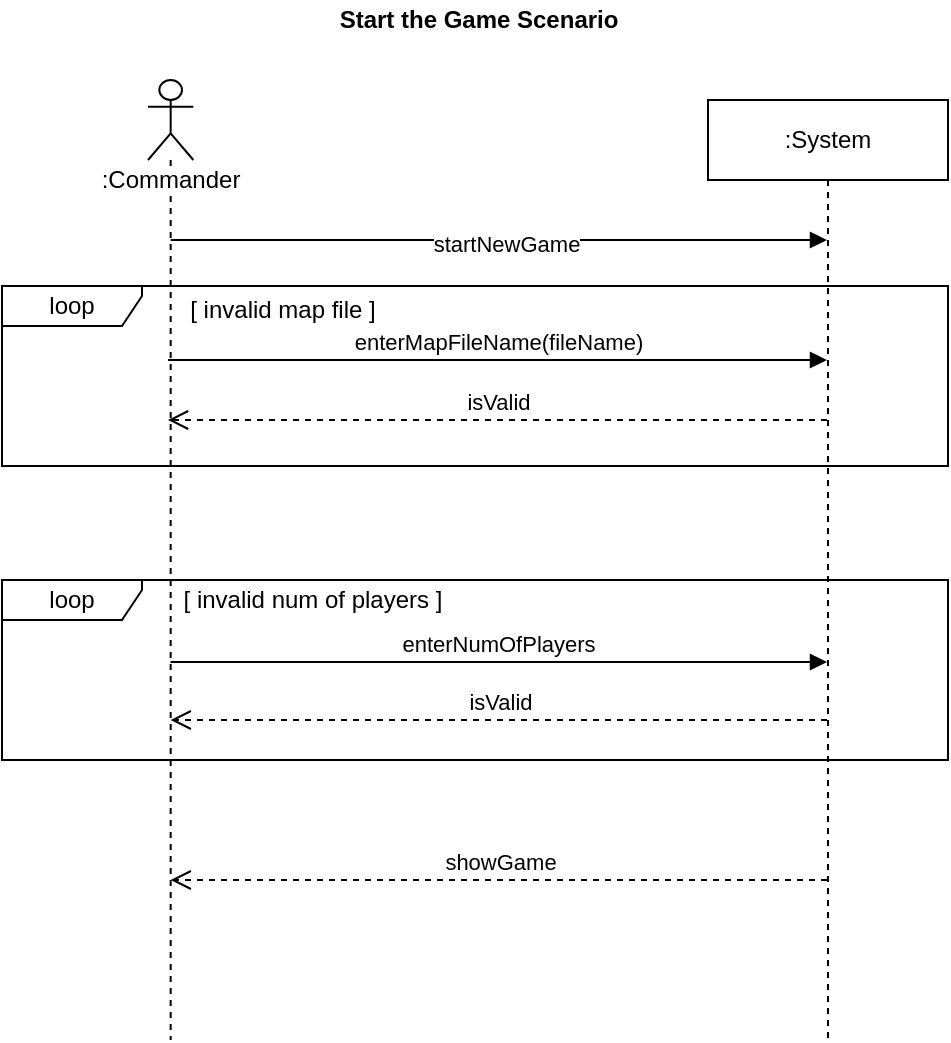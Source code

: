 <mxfile version="18.1.1" type="github" pages="2">
  <diagram id="kgpKYQtTHZ0yAKxKKP6v" name="Start_the_Game">
    <mxGraphModel dx="697" dy="902" grid="1" gridSize="10" guides="1" tooltips="1" connect="1" arrows="1" fold="1" page="1" pageScale="1" pageWidth="850" pageHeight="1100" math="0" shadow="0">
      <root>
        <mxCell id="0" />
        <mxCell id="1" parent="0" />
        <mxCell id="jZU1QylxXE7mo_XxP9E7-12" value="loop" style="shape=umlFrame;whiteSpace=wrap;html=1;labelBackgroundColor=#FFFFFF;width=70;height=20;" vertex="1" parent="1">
          <mxGeometry x="37" y="263" width="473" height="90" as="geometry" />
        </mxCell>
        <mxCell id="jZU1QylxXE7mo_XxP9E7-3" value="&lt;span style=&quot;background-color: rgb(255, 255, 255);&quot;&gt;:Commander&lt;/span&gt;" style="shape=umlLifeline;participant=umlActor;perimeter=lifelinePerimeter;whiteSpace=wrap;html=1;container=1;collapsible=0;recursiveResize=0;verticalAlign=top;spacingTop=36;outlineConnect=0;" vertex="1" parent="1">
          <mxGeometry x="110" y="160" width="22.67" height="480" as="geometry" />
        </mxCell>
        <mxCell id="jZU1QylxXE7mo_XxP9E7-4" value=":System" style="shape=umlLifeline;perimeter=lifelinePerimeter;whiteSpace=wrap;html=1;container=1;collapsible=0;recursiveResize=0;outlineConnect=0;labelBackgroundColor=#FFFFFF;" vertex="1" parent="1">
          <mxGeometry x="390" y="170" width="120" height="470" as="geometry" />
        </mxCell>
        <mxCell id="jZU1QylxXE7mo_XxP9E7-5" value="Start the Game Scenario" style="text;html=1;resizable=0;autosize=1;align=center;verticalAlign=middle;points=[];fillColor=none;strokeColor=none;rounded=0;labelBackgroundColor=#FFFFFF;fontStyle=1" vertex="1" parent="1">
          <mxGeometry x="200" y="120" width="150" height="20" as="geometry" />
        </mxCell>
        <mxCell id="jZU1QylxXE7mo_XxP9E7-6" value="" style="html=1;verticalAlign=bottom;labelBackgroundColor=none;endArrow=block;endFill=1;rounded=0;" edge="1" parent="1" source="jZU1QylxXE7mo_XxP9E7-3" target="jZU1QylxXE7mo_XxP9E7-4">
          <mxGeometry width="160" relative="1" as="geometry">
            <mxPoint x="160" y="290" as="sourcePoint" />
            <mxPoint x="320" y="290" as="targetPoint" />
            <Array as="points">
              <mxPoint x="330" y="240" />
            </Array>
          </mxGeometry>
        </mxCell>
        <mxCell id="jZU1QylxXE7mo_XxP9E7-7" value="startNewGame" style="edgeLabel;html=1;align=center;verticalAlign=middle;resizable=0;points=[];" vertex="1" connectable="0" parent="jZU1QylxXE7mo_XxP9E7-6">
          <mxGeometry x="0.02" y="-2" relative="1" as="geometry">
            <mxPoint as="offset" />
          </mxGeometry>
        </mxCell>
        <mxCell id="jZU1QylxXE7mo_XxP9E7-16" value="enterMapFileName(fileName)" style="html=1;verticalAlign=bottom;endArrow=block;rounded=0;" edge="1" target="jZU1QylxXE7mo_XxP9E7-4" parent="1">
          <mxGeometry relative="1" as="geometry">
            <mxPoint x="120" y="300" as="sourcePoint" />
            <mxPoint x="439.5" y="300" as="targetPoint" />
          </mxGeometry>
        </mxCell>
        <mxCell id="jZU1QylxXE7mo_XxP9E7-17" value="isValid" style="html=1;verticalAlign=bottom;endArrow=open;dashed=1;endSize=8;rounded=0;" edge="1" source="jZU1QylxXE7mo_XxP9E7-4" parent="1">
          <mxGeometry relative="1" as="geometry">
            <mxPoint x="120" y="330" as="targetPoint" />
            <mxPoint x="439.5" y="330" as="sourcePoint" />
          </mxGeometry>
        </mxCell>
        <mxCell id="jZU1QylxXE7mo_XxP9E7-19" value="loop" style="shape=umlFrame;whiteSpace=wrap;html=1;labelBackgroundColor=#FFFFFF;width=70;height=20;" vertex="1" parent="1">
          <mxGeometry x="37" y="410" width="473" height="90" as="geometry" />
        </mxCell>
        <mxCell id="jZU1QylxXE7mo_XxP9E7-18" value="[ invalid map file ]" style="text;html=1;resizable=0;autosize=1;align=center;verticalAlign=middle;points=[];fillColor=none;strokeColor=none;rounded=0;labelBackgroundColor=#FFFFFF;" vertex="1" parent="1">
          <mxGeometry x="122" y="265" width="110" height="20" as="geometry" />
        </mxCell>
        <mxCell id="jZU1QylxXE7mo_XxP9E7-20" value="[ invalid num of players ]" style="text;html=1;resizable=0;autosize=1;align=center;verticalAlign=middle;points=[];fillColor=none;strokeColor=none;rounded=0;labelBackgroundColor=#FFFFFF;" vertex="1" parent="1">
          <mxGeometry x="122" y="410" width="140" height="20" as="geometry" />
        </mxCell>
        <mxCell id="jZU1QylxXE7mo_XxP9E7-22" value="enterNumOfPlayers" style="html=1;verticalAlign=bottom;endArrow=block;rounded=0;" edge="1" parent="1">
          <mxGeometry relative="1" as="geometry">
            <mxPoint x="121.247" y="451" as="sourcePoint" />
            <mxPoint x="449.5" y="451" as="targetPoint" />
            <Array as="points">
              <mxPoint x="230" y="451" />
            </Array>
          </mxGeometry>
        </mxCell>
        <mxCell id="jZU1QylxXE7mo_XxP9E7-23" value="isValid" style="html=1;verticalAlign=bottom;endArrow=open;dashed=1;endSize=8;rounded=0;" edge="1" source="jZU1QylxXE7mo_XxP9E7-4" parent="1" target="jZU1QylxXE7mo_XxP9E7-3">
          <mxGeometry relative="1" as="geometry">
            <mxPoint x="210" y="616" as="targetPoint" />
            <mxPoint x="280" y="616.0" as="sourcePoint" />
            <Array as="points">
              <mxPoint x="290" y="480" />
            </Array>
          </mxGeometry>
        </mxCell>
        <mxCell id="jZU1QylxXE7mo_XxP9E7-24" value="showGame" style="html=1;verticalAlign=bottom;endArrow=open;dashed=1;endSize=8;rounded=0;" edge="1" parent="1" source="jZU1QylxXE7mo_XxP9E7-4" target="jZU1QylxXE7mo_XxP9E7-3">
          <mxGeometry relative="1" as="geometry">
            <mxPoint x="320" y="440" as="sourcePoint" />
            <mxPoint x="240" y="440" as="targetPoint" />
            <Array as="points">
              <mxPoint x="290" y="560" />
            </Array>
          </mxGeometry>
        </mxCell>
      </root>
    </mxGraphModel>
  </diagram>
  <diagram id="eCASQe-fDAXFaNPto9nG" name="Proceed_a_Turn">
    <mxGraphModel dx="673" dy="872" grid="1" gridSize="10" guides="1" tooltips="1" connect="1" arrows="1" fold="1" page="1" pageScale="1" pageWidth="827" pageHeight="1169" math="0" shadow="0">
      <root>
        <mxCell id="0" />
        <mxCell id="1" parent="0" />
        <mxCell id="7WkhbL4ykhHUe4-XgXFN-2" value="&lt;span style=&quot;background-color: rgb(255, 255, 255);&quot;&gt;:Player&lt;/span&gt;" style="shape=umlLifeline;participant=umlActor;perimeter=lifelinePerimeter;whiteSpace=wrap;html=1;container=1;collapsible=0;recursiveResize=0;verticalAlign=top;spacingTop=36;outlineConnect=0;" vertex="1" parent="1">
          <mxGeometry x="113" y="105" width="22.67" height="615" as="geometry" />
        </mxCell>
        <mxCell id="7WkhbL4ykhHUe4-XgXFN-3" value=":System" style="shape=umlLifeline;perimeter=lifelinePerimeter;whiteSpace=wrap;html=1;container=1;collapsible=0;recursiveResize=0;outlineConnect=0;labelBackgroundColor=#FFFFFF;" vertex="1" parent="1">
          <mxGeometry x="393" y="115" width="120" height="605" as="geometry" />
        </mxCell>
        <mxCell id="7WkhbL4ykhHUe4-XgXFN-4" value="Proceed a Turn Scenario" style="text;html=1;resizable=0;autosize=1;align=center;verticalAlign=middle;points=[];fillColor=none;strokeColor=none;rounded=0;labelBackgroundColor=#FFFFFF;fontStyle=1" vertex="1" parent="1">
          <mxGeometry x="198" y="65" width="160" height="20" as="geometry" />
        </mxCell>
        <mxCell id="7WkhbL4ykhHUe4-XgXFN-7" value="selectBehavior(behavior)" style="html=1;verticalAlign=bottom;endArrow=block;rounded=0;" edge="1" parent="1">
          <mxGeometry relative="1" as="geometry">
            <mxPoint x="123.0" y="200" as="sourcePoint" />
            <mxPoint x="452.5" y="200" as="targetPoint" />
          </mxGeometry>
        </mxCell>
        <mxCell id="7WkhbL4ykhHUe4-XgXFN-14" value="passTurn" style="html=1;verticalAlign=bottom;endArrow=open;dashed=1;endSize=8;rounded=0;" edge="1" parent="1">
          <mxGeometry relative="1" as="geometry">
            <mxPoint x="452.5" y="670" as="sourcePoint" />
            <mxPoint x="124.168" y="670" as="targetPoint" />
            <Array as="points">
              <mxPoint x="290" y="670" />
            </Array>
          </mxGeometry>
        </mxCell>
        <mxCell id="7WkhbL4ykhHUe4-XgXFN-15" value="alt" style="shape=umlFrame;tabWidth=110;tabHeight=30;tabPosition=left;html=1;boundedLbl=1;labelInHeader=1;width=70;height=27;labelBackgroundColor=#FFFFFF;" vertex="1" parent="1">
          <mxGeometry x="23" y="223" width="537" height="407" as="geometry" />
        </mxCell>
        <mxCell id="7WkhbL4ykhHUe4-XgXFN-16" value="[behavior == stay]" style="text;labelBackgroundColor=#FFFFFF;" vertex="1" parent="7WkhbL4ykhHUe4-XgXFN-15">
          <mxGeometry width="100" height="20" relative="1" as="geometry">
            <mxPoint x="100" as="offset" />
          </mxGeometry>
        </mxCell>
        <mxCell id="7WkhbL4ykhHUe4-XgXFN-18" value="[behavior == move]" style="endArrow=none;startArrow=none;endFill=0;startFill=0;endSize=8;html=1;verticalAlign=bottom;dashed=1;labelBackgroundColor=none;dashPattern=10 10;rounded=0;exitX=-0.001;exitY=0.454;exitDx=0;exitDy=0;exitPerimeter=0;entryX=1;entryY=0.189;entryDx=0;entryDy=0;entryPerimeter=0;" edge="1" parent="7WkhbL4ykhHUe4-XgXFN-15" target="7WkhbL4ykhHUe4-XgXFN-15">
          <mxGeometry x="-0.426" y="-18" width="160" relative="1" as="geometry">
            <mxPoint x="1.066e-14" y="81.309" as="sourcePoint" />
            <mxPoint x="510.0" y="77.001" as="targetPoint" />
            <mxPoint as="offset" />
          </mxGeometry>
        </mxCell>
        <mxCell id="7WkhbL4ykhHUe4-XgXFN-26" value="loop" style="shape=umlFrame;tabWidth=110;tabHeight=30;tabPosition=left;html=1;boundedLbl=1;labelInHeader=1;width=70;height=27;labelBackgroundColor=#FFFFFF;" vertex="1" parent="7WkhbL4ykhHUe4-XgXFN-15">
          <mxGeometry x="32" y="177.0" width="473" height="112.318" as="geometry" />
        </mxCell>
        <mxCell id="7WkhbL4ykhHUe4-XgXFN-27" value="[ dest is invalid ]" style="text;labelBackgroundColor=#FFFFFF;" vertex="1" parent="7WkhbL4ykhHUe4-XgXFN-26">
          <mxGeometry width="100" height="20" relative="1" as="geometry">
            <mxPoint x="100" as="offset" />
          </mxGeometry>
        </mxCell>
        <mxCell id="bfKFnVwhQkuli8sT2JID-5" value="dest" style="html=1;verticalAlign=bottom;endArrow=open;dashed=1;endSize=8;rounded=0;" edge="1" parent="7WkhbL4ykhHUe4-XgXFN-26">
          <mxGeometry relative="1" as="geometry">
            <mxPoint x="396.5" y="85.949" as="sourcePoint" />
            <mxPoint x="68.168" y="85.949" as="targetPoint" />
            <Array as="points">
              <mxPoint x="244" y="85.949" />
            </Array>
          </mxGeometry>
        </mxCell>
        <mxCell id="bfKFnVwhQkuli8sT2JID-6" value="movePiece(dest)" style="html=1;verticalAlign=bottom;endArrow=block;rounded=0;" edge="1" parent="7WkhbL4ykhHUe4-XgXFN-15">
          <mxGeometry relative="1" as="geometry">
            <mxPoint x="101.168" y="327" as="sourcePoint" />
            <mxPoint x="429.5" y="327" as="targetPoint" />
            <Array as="points">
              <mxPoint x="267" y="327" />
            </Array>
          </mxGeometry>
        </mxCell>
        <mxCell id="bfKFnVwhQkuli8sT2JID-7" value="showChanges" style="html=1;verticalAlign=bottom;endArrow=open;dashed=1;endSize=8;rounded=0;" edge="1" parent="7WkhbL4ykhHUe4-XgXFN-15">
          <mxGeometry relative="1" as="geometry">
            <mxPoint x="429.5" y="367" as="sourcePoint" />
            <mxPoint x="101.168" y="367" as="targetPoint" />
            <Array as="points">
              <mxPoint x="277" y="367" />
            </Array>
          </mxGeometry>
        </mxCell>
        <mxCell id="7WkhbL4ykhHUe4-XgXFN-19" value="reducePenalty" style="html=1;verticalAlign=bottom;endArrow=block;rounded=0;" edge="1" parent="1">
          <mxGeometry relative="1" as="geometry">
            <mxPoint x="124.168" y="271" as="sourcePoint" />
            <mxPoint x="452.5" y="271" as="targetPoint" />
            <Array as="points">
              <mxPoint x="290" y="271" />
            </Array>
          </mxGeometry>
        </mxCell>
        <mxCell id="7WkhbL4ykhHUe4-XgXFN-21" value="rollDice" style="html=1;verticalAlign=bottom;endArrow=block;rounded=0;" edge="1" parent="1">
          <mxGeometry relative="1" as="geometry">
            <mxPoint x="124.168" y="341" as="sourcePoint" />
            <mxPoint x="452.5" y="341" as="targetPoint" />
            <Array as="points">
              <mxPoint x="300" y="341" />
            </Array>
          </mxGeometry>
        </mxCell>
        <mxCell id="7WkhbL4ykhHUe4-XgXFN-22" value="diceResult" style="html=1;verticalAlign=bottom;endArrow=open;dashed=1;endSize=8;rounded=0;" edge="1" parent="1">
          <mxGeometry relative="1" as="geometry">
            <mxPoint x="452.5" y="371" as="sourcePoint" />
            <mxPoint x="124.168" y="371" as="targetPoint" />
            <Array as="points">
              <mxPoint x="300" y="371" />
            </Array>
          </mxGeometry>
        </mxCell>
        <mxCell id="bfKFnVwhQkuli8sT2JID-1" value="combineDirection(directions)" style="html=1;verticalAlign=bottom;endArrow=block;rounded=0;" edge="1" parent="1">
          <mxGeometry relative="1" as="geometry">
            <mxPoint x="124.168" y="454" as="sourcePoint" />
            <mxPoint x="452.5" y="454" as="targetPoint" />
            <Array as="points">
              <mxPoint x="290" y="454" />
            </Array>
          </mxGeometry>
        </mxCell>
      </root>
    </mxGraphModel>
  </diagram>
</mxfile>
